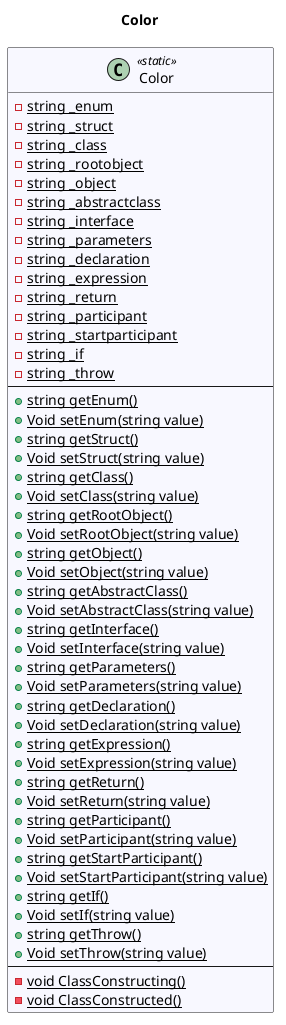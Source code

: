 @startuml Color
title Color
 class Color << static >> #GhostWhite {
- {static} string _enum
- {static} string _struct
- {static} string _class
- {static} string _rootobject
- {static} string _object
- {static} string _abstractclass
- {static} string _interface
- {static} string _parameters
- {static} string _declaration
- {static} string _expression
- {static} string _return
- {static} string _participant
- {static} string _startparticipant
- {static} string _if
- {static} string _throw
---
+ {static} string getEnum()
+ {static} Void setEnum(string value)
+ {static} string getStruct()
+ {static} Void setStruct(string value)
+ {static} string getClass()
+ {static} Void setClass(string value)
+ {static} string getRootObject()
+ {static} Void setRootObject(string value)
+ {static} string getObject()
+ {static} Void setObject(string value)
+ {static} string getAbstractClass()
+ {static} Void setAbstractClass(string value)
+ {static} string getInterface()
+ {static} Void setInterface(string value)
+ {static} string getParameters()
+ {static} Void setParameters(string value)
+ {static} string getDeclaration()
+ {static} Void setDeclaration(string value)
+ {static} string getExpression()
+ {static} Void setExpression(string value)
+ {static} string getReturn()
+ {static} Void setReturn(string value)
+ {static} string getParticipant()
+ {static} Void setParticipant(string value)
+ {static} string getStartParticipant()
+ {static} Void setStartParticipant(string value)
+ {static} string getIf()
+ {static} Void setIf(string value)
+ {static} string getThrow()
+ {static} Void setThrow(string value)
---
- {static} void ClassConstructing()
- {static} void ClassConstructed()
}
@enduml
